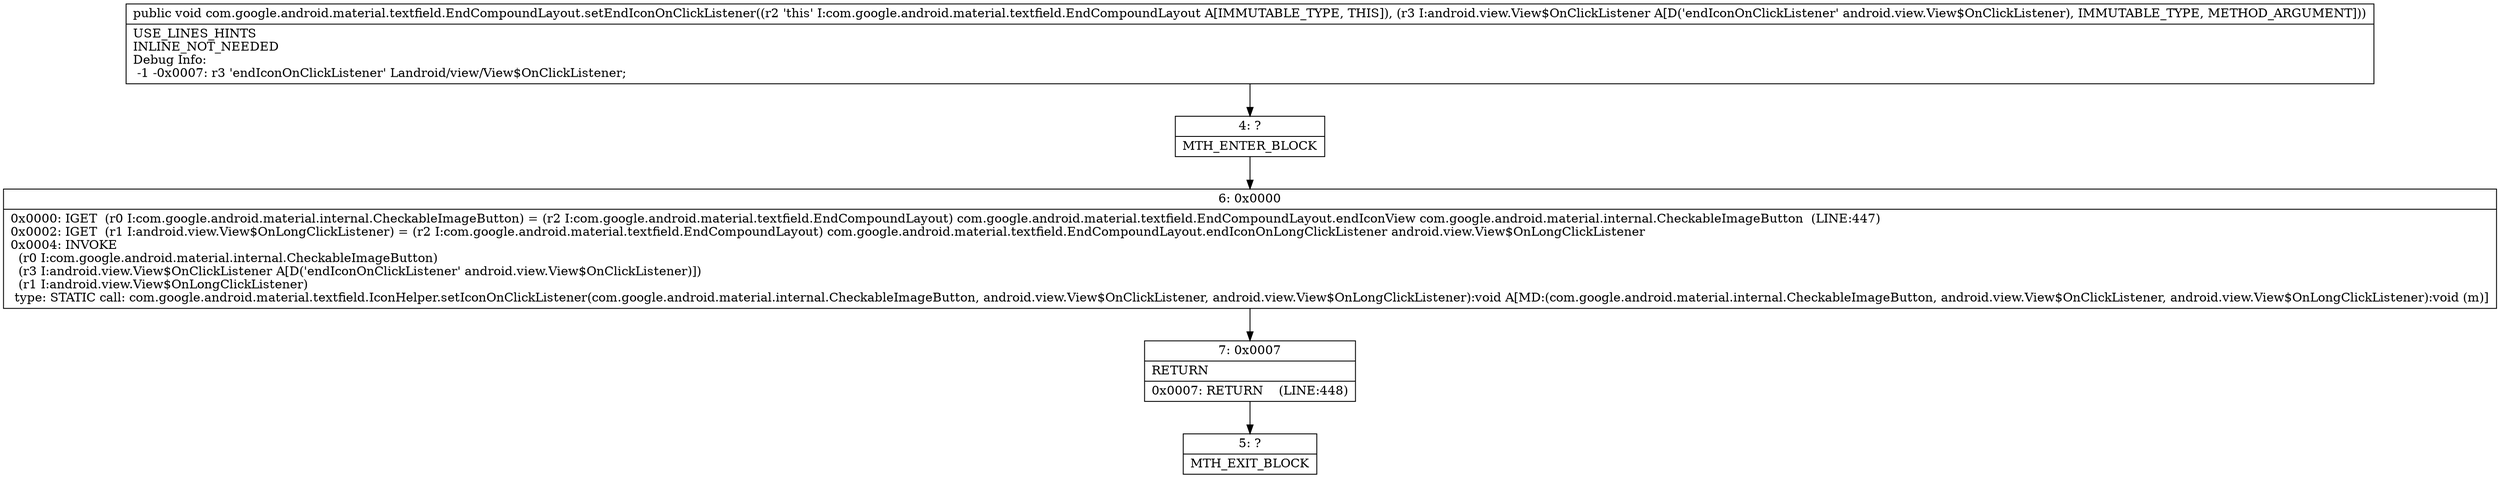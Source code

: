 digraph "CFG forcom.google.android.material.textfield.EndCompoundLayout.setEndIconOnClickListener(Landroid\/view\/View$OnClickListener;)V" {
Node_4 [shape=record,label="{4\:\ ?|MTH_ENTER_BLOCK\l}"];
Node_6 [shape=record,label="{6\:\ 0x0000|0x0000: IGET  (r0 I:com.google.android.material.internal.CheckableImageButton) = (r2 I:com.google.android.material.textfield.EndCompoundLayout) com.google.android.material.textfield.EndCompoundLayout.endIconView com.google.android.material.internal.CheckableImageButton  (LINE:447)\l0x0002: IGET  (r1 I:android.view.View$OnLongClickListener) = (r2 I:com.google.android.material.textfield.EndCompoundLayout) com.google.android.material.textfield.EndCompoundLayout.endIconOnLongClickListener android.view.View$OnLongClickListener \l0x0004: INVOKE  \l  (r0 I:com.google.android.material.internal.CheckableImageButton)\l  (r3 I:android.view.View$OnClickListener A[D('endIconOnClickListener' android.view.View$OnClickListener)])\l  (r1 I:android.view.View$OnLongClickListener)\l type: STATIC call: com.google.android.material.textfield.IconHelper.setIconOnClickListener(com.google.android.material.internal.CheckableImageButton, android.view.View$OnClickListener, android.view.View$OnLongClickListener):void A[MD:(com.google.android.material.internal.CheckableImageButton, android.view.View$OnClickListener, android.view.View$OnLongClickListener):void (m)]\l}"];
Node_7 [shape=record,label="{7\:\ 0x0007|RETURN\l|0x0007: RETURN    (LINE:448)\l}"];
Node_5 [shape=record,label="{5\:\ ?|MTH_EXIT_BLOCK\l}"];
MethodNode[shape=record,label="{public void com.google.android.material.textfield.EndCompoundLayout.setEndIconOnClickListener((r2 'this' I:com.google.android.material.textfield.EndCompoundLayout A[IMMUTABLE_TYPE, THIS]), (r3 I:android.view.View$OnClickListener A[D('endIconOnClickListener' android.view.View$OnClickListener), IMMUTABLE_TYPE, METHOD_ARGUMENT]))  | USE_LINES_HINTS\lINLINE_NOT_NEEDED\lDebug Info:\l  \-1 \-0x0007: r3 'endIconOnClickListener' Landroid\/view\/View$OnClickListener;\l}"];
MethodNode -> Node_4;Node_4 -> Node_6;
Node_6 -> Node_7;
Node_7 -> Node_5;
}

